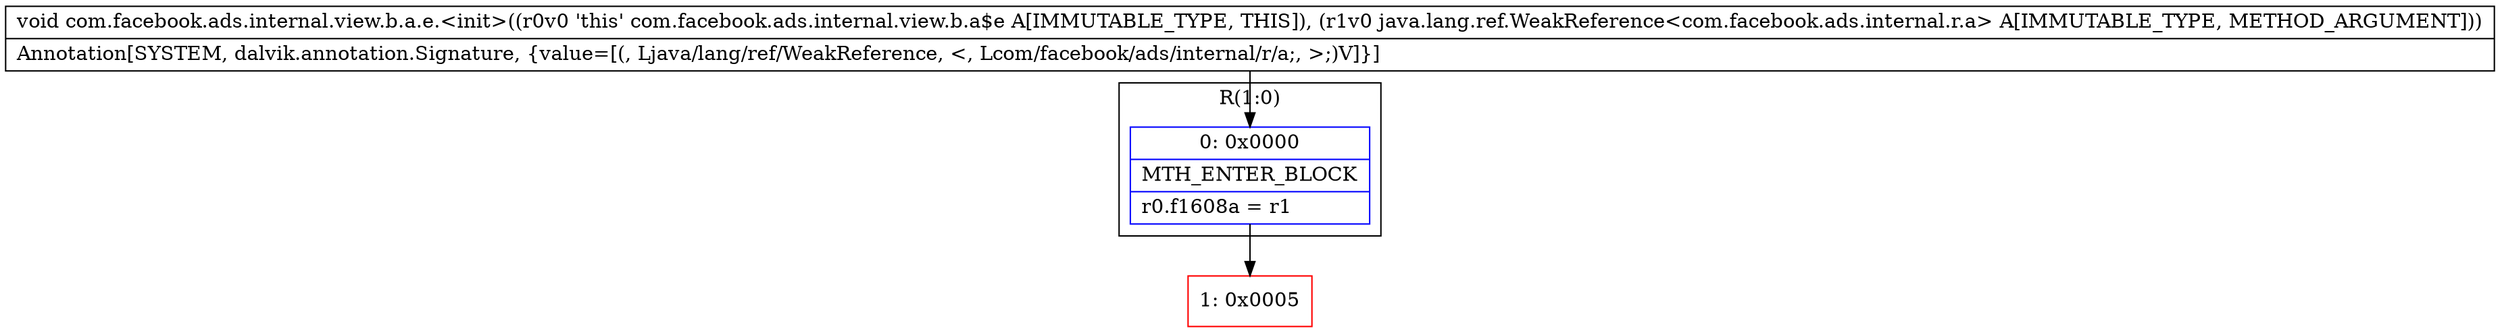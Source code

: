digraph "CFG forcom.facebook.ads.internal.view.b.a.e.\<init\>(Ljava\/lang\/ref\/WeakReference;)V" {
subgraph cluster_Region_1883788885 {
label = "R(1:0)";
node [shape=record,color=blue];
Node_0 [shape=record,label="{0\:\ 0x0000|MTH_ENTER_BLOCK\l|r0.f1608a = r1\l}"];
}
Node_1 [shape=record,color=red,label="{1\:\ 0x0005}"];
MethodNode[shape=record,label="{void com.facebook.ads.internal.view.b.a.e.\<init\>((r0v0 'this' com.facebook.ads.internal.view.b.a$e A[IMMUTABLE_TYPE, THIS]), (r1v0 java.lang.ref.WeakReference\<com.facebook.ads.internal.r.a\> A[IMMUTABLE_TYPE, METHOD_ARGUMENT]))  | Annotation[SYSTEM, dalvik.annotation.Signature, \{value=[(, Ljava\/lang\/ref\/WeakReference, \<, Lcom\/facebook\/ads\/internal\/r\/a;, \>;)V]\}]\l}"];
MethodNode -> Node_0;
Node_0 -> Node_1;
}

